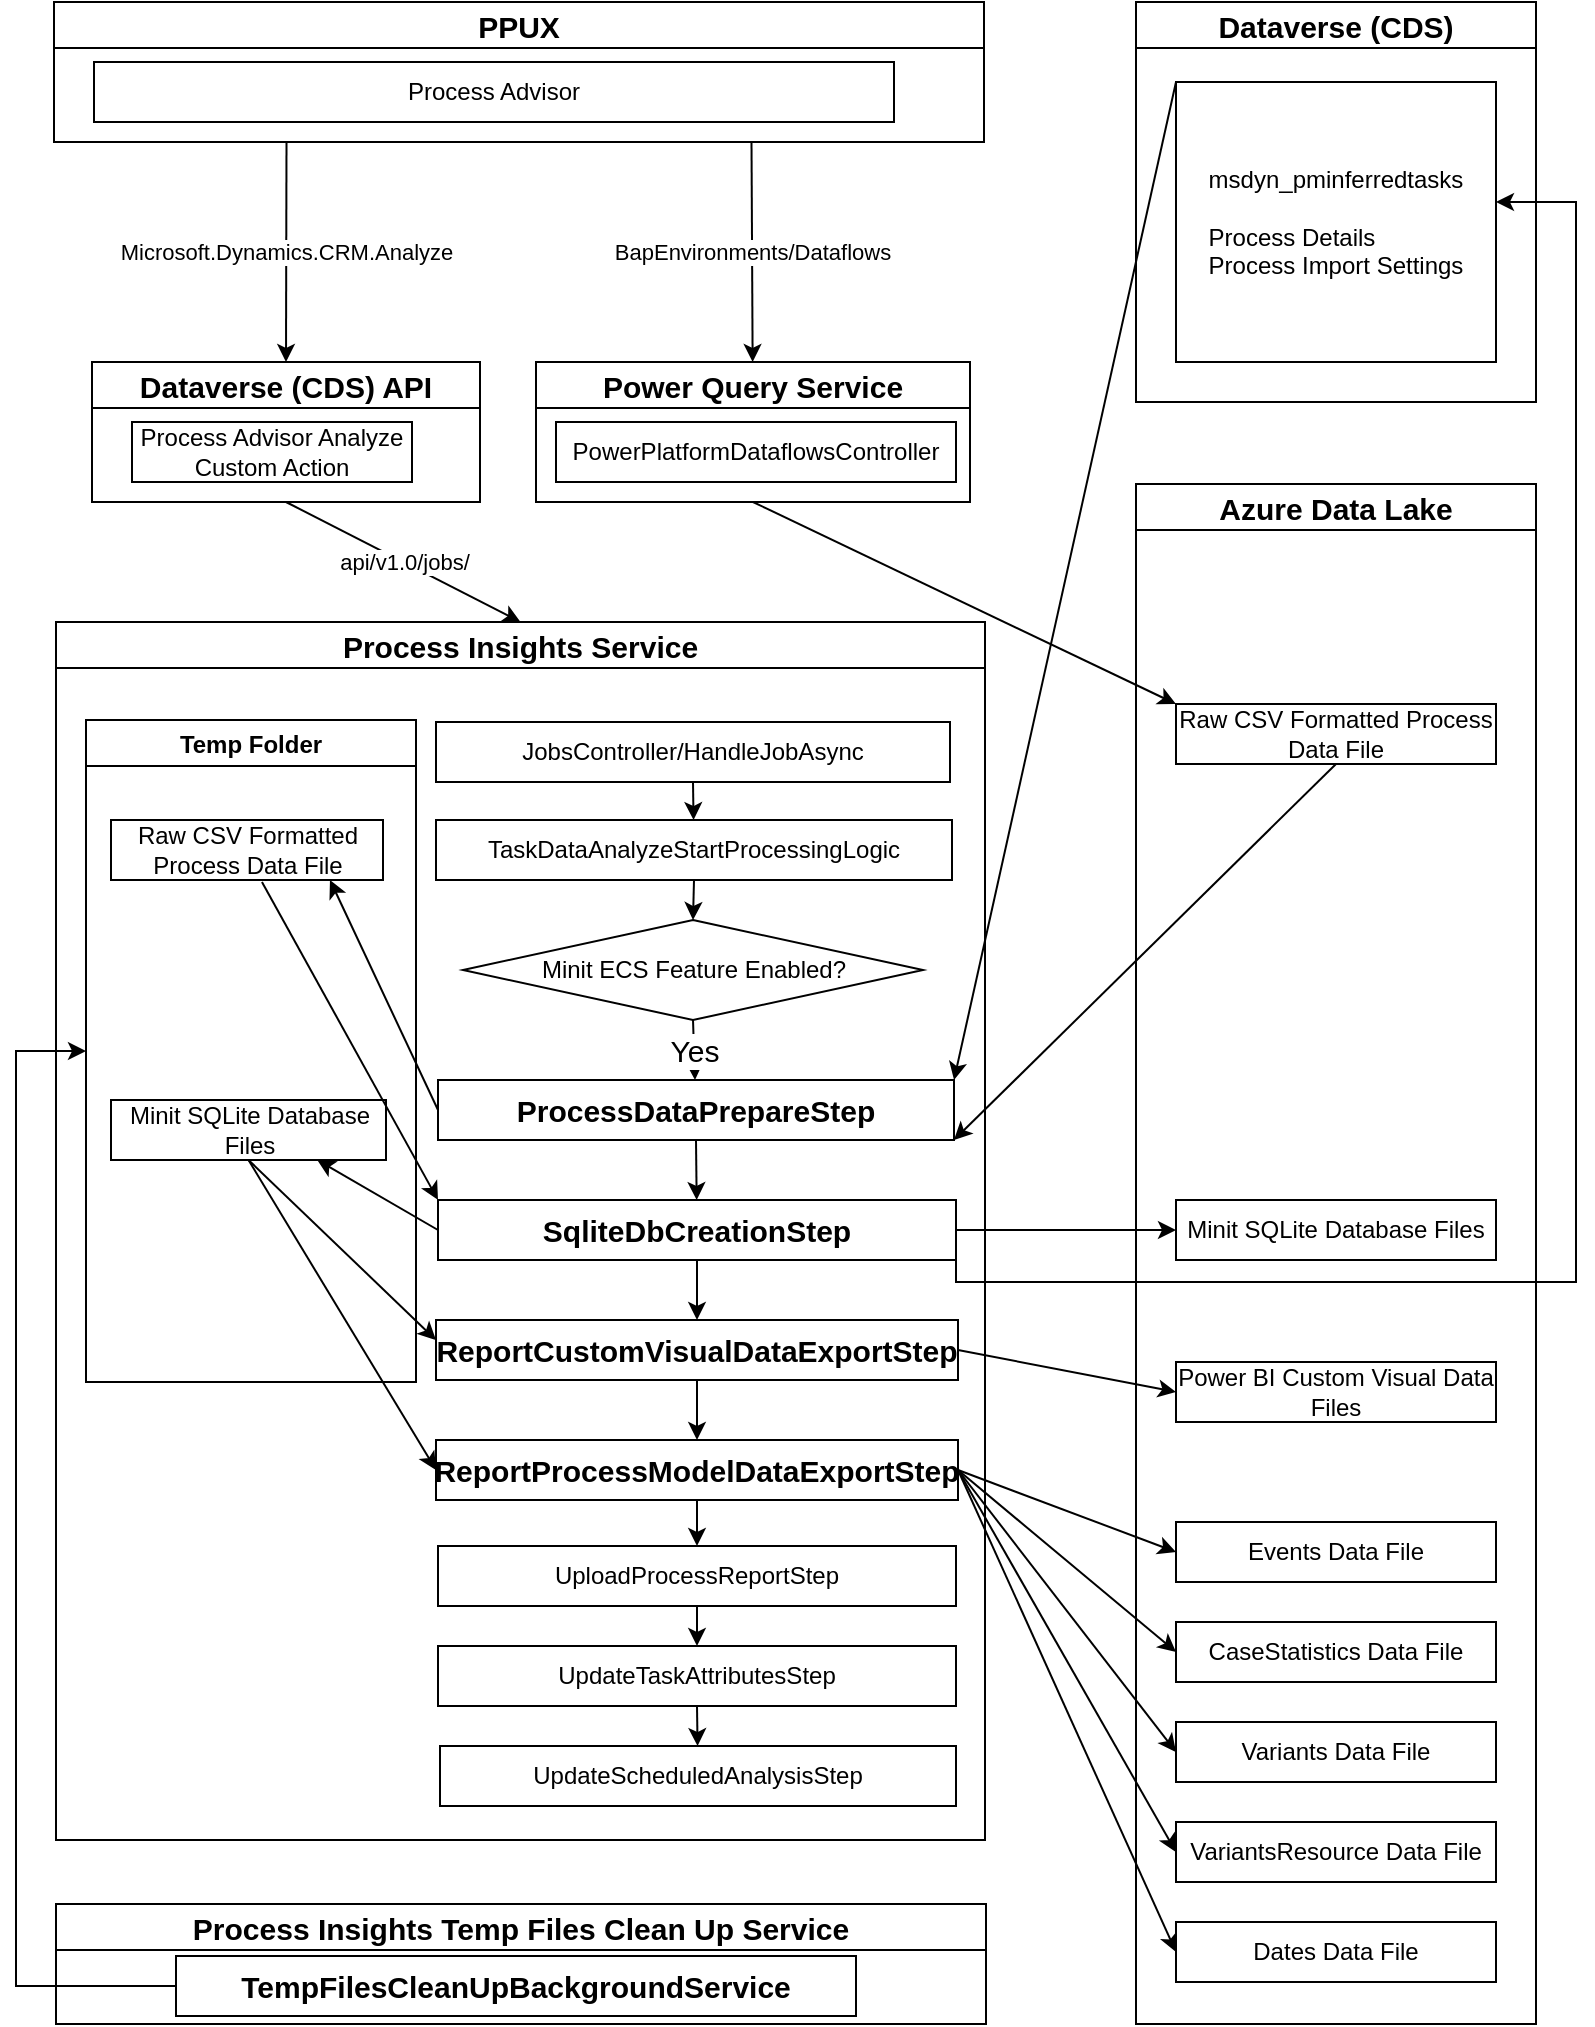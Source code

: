 <mxfile version="20.0.4" type="github">
  <diagram id="C8j_8flPOBpoar4NSnce" name="Page-1">
    <mxGraphModel dx="2062" dy="1160" grid="1" gridSize="10" guides="1" tooltips="1" connect="1" arrows="1" fold="1" page="1" pageScale="1" pageWidth="850" pageHeight="1100" math="0" shadow="0">
      <root>
        <mxCell id="0" />
        <mxCell id="1" parent="0" />
        <mxCell id="mgipW3gkoZzFsmlLgcQ_-7" value="PPUX" style="swimlane;fontSize=15;" parent="1" vertex="1">
          <mxGeometry x="59" y="40" width="465" height="70" as="geometry" />
        </mxCell>
        <mxCell id="mgipW3gkoZzFsmlLgcQ_-8" value="Process Advisor" style="rounded=0;whiteSpace=wrap;html=1;" parent="mgipW3gkoZzFsmlLgcQ_-7" vertex="1">
          <mxGeometry x="20" y="30" width="400" height="30" as="geometry" />
        </mxCell>
        <mxCell id="mgipW3gkoZzFsmlLgcQ_-9" value="Dataverse (CDS) API" style="swimlane;fontSize=15;" parent="1" vertex="1">
          <mxGeometry x="78" y="220" width="194" height="70" as="geometry" />
        </mxCell>
        <mxCell id="mgipW3gkoZzFsmlLgcQ_-10" value="Process Advisor Analyze Custom Action" style="rounded=0;whiteSpace=wrap;html=1;" parent="mgipW3gkoZzFsmlLgcQ_-9" vertex="1">
          <mxGeometry x="20" y="30" width="140" height="30" as="geometry" />
        </mxCell>
        <mxCell id="mgipW3gkoZzFsmlLgcQ_-11" value="Process Insights Service" style="swimlane;startSize=23;fontSize=15;" parent="1" vertex="1">
          <mxGeometry x="60" y="350" width="464.5" height="609" as="geometry" />
        </mxCell>
        <mxCell id="mgipW3gkoZzFsmlLgcQ_-12" value="JobsController/HandleJobAsync" style="rounded=0;whiteSpace=wrap;html=1;" parent="mgipW3gkoZzFsmlLgcQ_-11" vertex="1">
          <mxGeometry x="190" y="50" width="257" height="30" as="geometry" />
        </mxCell>
        <mxCell id="mgipW3gkoZzFsmlLgcQ_-15" value="TaskDataAnalyzeStartProcessingLogic" style="rounded=0;whiteSpace=wrap;html=1;" parent="mgipW3gkoZzFsmlLgcQ_-11" vertex="1">
          <mxGeometry x="190" y="99" width="258" height="30" as="geometry" />
        </mxCell>
        <mxCell id="mgipW3gkoZzFsmlLgcQ_-16" value="&lt;b&gt;&lt;font style=&quot;font-size: 15px;&quot;&gt;ProcessDataPrepareStep&lt;/font&gt;&lt;/b&gt;" style="rounded=0;whiteSpace=wrap;html=1;" parent="mgipW3gkoZzFsmlLgcQ_-11" vertex="1">
          <mxGeometry x="191" y="229" width="258" height="30" as="geometry" />
        </mxCell>
        <mxCell id="mgipW3gkoZzFsmlLgcQ_-17" value="SqliteDbCreationStep" style="rounded=0;whiteSpace=wrap;html=1;fontStyle=1;fontSize=15;" parent="mgipW3gkoZzFsmlLgcQ_-11" vertex="1">
          <mxGeometry x="191" y="289" width="259" height="30" as="geometry" />
        </mxCell>
        <mxCell id="mgipW3gkoZzFsmlLgcQ_-18" value="ReportCustomVisualDataExportStep" style="rounded=0;whiteSpace=wrap;html=1;fontStyle=1;fontSize=15;" parent="mgipW3gkoZzFsmlLgcQ_-11" vertex="1">
          <mxGeometry x="190" y="349" width="261" height="30" as="geometry" />
        </mxCell>
        <mxCell id="mgipW3gkoZzFsmlLgcQ_-20" value="UploadProcessReportStep" style="rounded=0;whiteSpace=wrap;html=1;" parent="mgipW3gkoZzFsmlLgcQ_-11" vertex="1">
          <mxGeometry x="191" y="462" width="259" height="30" as="geometry" />
        </mxCell>
        <mxCell id="mgipW3gkoZzFsmlLgcQ_-21" value="UpdateTaskAttributesStep" style="rounded=0;whiteSpace=wrap;html=1;" parent="mgipW3gkoZzFsmlLgcQ_-11" vertex="1">
          <mxGeometry x="191" y="512" width="259" height="30" as="geometry" />
        </mxCell>
        <mxCell id="mgipW3gkoZzFsmlLgcQ_-22" value="UpdateScheduledAnalysisStep" style="rounded=0;whiteSpace=wrap;html=1;" parent="mgipW3gkoZzFsmlLgcQ_-11" vertex="1">
          <mxGeometry x="192" y="562" width="258" height="30" as="geometry" />
        </mxCell>
        <mxCell id="mgipW3gkoZzFsmlLgcQ_-41" value="ReportProcessModelDataExportStep" style="rounded=0;whiteSpace=wrap;html=1;fontStyle=1;fontSize=15;" parent="mgipW3gkoZzFsmlLgcQ_-11" vertex="1">
          <mxGeometry x="190" y="409" width="261" height="30" as="geometry" />
        </mxCell>
        <mxCell id="mgipW3gkoZzFsmlLgcQ_-57" value="" style="endArrow=classic;html=1;rounded=0;fontSize=15;exitX=0.5;exitY=1;exitDx=0;exitDy=0;" parent="mgipW3gkoZzFsmlLgcQ_-11" source="mgipW3gkoZzFsmlLgcQ_-12" target="mgipW3gkoZzFsmlLgcQ_-15" edge="1">
          <mxGeometry width="50" height="50" relative="1" as="geometry">
            <mxPoint x="-111" y="249" as="sourcePoint" />
            <mxPoint x="-61" y="199" as="targetPoint" />
          </mxGeometry>
        </mxCell>
        <mxCell id="mgipW3gkoZzFsmlLgcQ_-58" value="Yes" style="endArrow=classic;html=1;rounded=0;fontSize=15;exitX=0.5;exitY=1;exitDx=0;exitDy=0;startArrow=none;" parent="mgipW3gkoZzFsmlLgcQ_-11" source="HX2eNsr1KpRsJnRnEc4r-12" target="mgipW3gkoZzFsmlLgcQ_-16" edge="1">
          <mxGeometry width="50" height="50" relative="1" as="geometry">
            <mxPoint x="195" y="91" as="sourcePoint" />
            <mxPoint x="380" y="249" as="targetPoint" />
          </mxGeometry>
        </mxCell>
        <mxCell id="mgipW3gkoZzFsmlLgcQ_-60" value="" style="endArrow=classic;html=1;rounded=0;fontSize=15;exitX=0.5;exitY=1;exitDx=0;exitDy=0;" parent="mgipW3gkoZzFsmlLgcQ_-11" source="mgipW3gkoZzFsmlLgcQ_-16" target="mgipW3gkoZzFsmlLgcQ_-17" edge="1">
          <mxGeometry width="50" height="50" relative="1" as="geometry">
            <mxPoint x="-101" y="379" as="sourcePoint" />
            <mxPoint x="-51" y="329" as="targetPoint" />
          </mxGeometry>
        </mxCell>
        <mxCell id="mgipW3gkoZzFsmlLgcQ_-61" value="" style="endArrow=classic;html=1;rounded=0;fontSize=15;exitX=0.5;exitY=1;exitDx=0;exitDy=0;" parent="mgipW3gkoZzFsmlLgcQ_-11" source="mgipW3gkoZzFsmlLgcQ_-17" target="mgipW3gkoZzFsmlLgcQ_-18" edge="1">
          <mxGeometry width="50" height="50" relative="1" as="geometry">
            <mxPoint x="-11" y="439" as="sourcePoint" />
            <mxPoint x="39" y="389" as="targetPoint" />
          </mxGeometry>
        </mxCell>
        <mxCell id="mgipW3gkoZzFsmlLgcQ_-62" value="" style="endArrow=classic;html=1;rounded=0;fontSize=15;exitX=0.5;exitY=1;exitDx=0;exitDy=0;entryX=0.5;entryY=0;entryDx=0;entryDy=0;" parent="mgipW3gkoZzFsmlLgcQ_-11" source="mgipW3gkoZzFsmlLgcQ_-18" target="mgipW3gkoZzFsmlLgcQ_-41" edge="1">
          <mxGeometry width="50" height="50" relative="1" as="geometry">
            <mxPoint x="-51" y="469" as="sourcePoint" />
            <mxPoint x="-1" y="419" as="targetPoint" />
          </mxGeometry>
        </mxCell>
        <mxCell id="mgipW3gkoZzFsmlLgcQ_-64" value="" style="endArrow=classic;html=1;rounded=0;fontSize=15;exitX=0.5;exitY=1;exitDx=0;exitDy=0;entryX=0.5;entryY=0;entryDx=0;entryDy=0;" parent="mgipW3gkoZzFsmlLgcQ_-11" source="mgipW3gkoZzFsmlLgcQ_-20" target="mgipW3gkoZzFsmlLgcQ_-21" edge="1">
          <mxGeometry width="50" height="50" relative="1" as="geometry">
            <mxPoint x="-61" y="579" as="sourcePoint" />
            <mxPoint x="-11" y="529" as="targetPoint" />
          </mxGeometry>
        </mxCell>
        <mxCell id="mgipW3gkoZzFsmlLgcQ_-65" value="" style="endArrow=classic;html=1;rounded=0;fontSize=15;exitX=0.5;exitY=1;exitDx=0;exitDy=0;" parent="mgipW3gkoZzFsmlLgcQ_-11" source="mgipW3gkoZzFsmlLgcQ_-21" target="mgipW3gkoZzFsmlLgcQ_-22" edge="1">
          <mxGeometry width="50" height="50" relative="1" as="geometry">
            <mxPoint x="-61" y="629" as="sourcePoint" />
            <mxPoint x="-11" y="579" as="targetPoint" />
          </mxGeometry>
        </mxCell>
        <mxCell id="HX2eNsr1KpRsJnRnEc4r-9" value="Temp Folder" style="swimlane;startSize=23;" parent="mgipW3gkoZzFsmlLgcQ_-11" vertex="1">
          <mxGeometry x="15" y="49" width="165" height="331" as="geometry" />
        </mxCell>
        <mxCell id="HX2eNsr1KpRsJnRnEc4r-10" value="Raw CSV Formatted Process Data File" style="rounded=0;whiteSpace=wrap;html=1;" parent="HX2eNsr1KpRsJnRnEc4r-9" vertex="1">
          <mxGeometry x="12.5" y="50" width="136" height="30" as="geometry" />
        </mxCell>
        <mxCell id="HX2eNsr1KpRsJnRnEc4r-11" value="Minit SQLite Database Files" style="rounded=0;whiteSpace=wrap;html=1;" parent="HX2eNsr1KpRsJnRnEc4r-9" vertex="1">
          <mxGeometry x="12.5" y="190" width="137.5" height="30" as="geometry" />
        </mxCell>
        <mxCell id="HX2eNsr1KpRsJnRnEc4r-12" value="Minit ECS Feature Enabled?" style="rhombus;whiteSpace=wrap;html=1;" parent="mgipW3gkoZzFsmlLgcQ_-11" vertex="1">
          <mxGeometry x="203.5" y="149" width="230" height="50" as="geometry" />
        </mxCell>
        <mxCell id="HX2eNsr1KpRsJnRnEc4r-14" value="" style="endArrow=classic;html=1;rounded=0;entryX=0.5;entryY=0;entryDx=0;entryDy=0;exitX=0.5;exitY=1;exitDx=0;exitDy=0;" parent="mgipW3gkoZzFsmlLgcQ_-11" source="mgipW3gkoZzFsmlLgcQ_-15" target="HX2eNsr1KpRsJnRnEc4r-12" edge="1">
          <mxGeometry width="50" height="50" relative="1" as="geometry">
            <mxPoint x="80" y="319" as="sourcePoint" />
            <mxPoint x="130" y="269" as="targetPoint" />
          </mxGeometry>
        </mxCell>
        <mxCell id="HX2eNsr1KpRsJnRnEc4r-17" value="" style="endArrow=classic;html=1;rounded=0;fontSize=15;entryX=0.805;entryY=1;entryDx=0;entryDy=0;exitX=0;exitY=0.5;exitDx=0;exitDy=0;entryPerimeter=0;" parent="mgipW3gkoZzFsmlLgcQ_-11" source="mgipW3gkoZzFsmlLgcQ_-16" target="HX2eNsr1KpRsJnRnEc4r-10" edge="1">
          <mxGeometry width="50" height="50" relative="1" as="geometry">
            <mxPoint x="-80" y="379" as="sourcePoint" />
            <mxPoint x="-30" y="329" as="targetPoint" />
          </mxGeometry>
        </mxCell>
        <mxCell id="HX2eNsr1KpRsJnRnEc4r-18" value="" style="endArrow=classic;html=1;rounded=0;fontSize=15;entryX=0.75;entryY=1;entryDx=0;entryDy=0;exitX=0;exitY=0.5;exitDx=0;exitDy=0;" parent="mgipW3gkoZzFsmlLgcQ_-11" source="mgipW3gkoZzFsmlLgcQ_-17" target="HX2eNsr1KpRsJnRnEc4r-11" edge="1">
          <mxGeometry width="50" height="50" relative="1" as="geometry">
            <mxPoint x="20" y="759" as="sourcePoint" />
            <mxPoint x="70" y="709" as="targetPoint" />
          </mxGeometry>
        </mxCell>
        <mxCell id="HX2eNsr1KpRsJnRnEc4r-19" value="" style="endArrow=classic;html=1;rounded=0;fontSize=15;entryX=0;entryY=0.333;entryDx=0;entryDy=0;entryPerimeter=0;exitX=0.5;exitY=1;exitDx=0;exitDy=0;" parent="mgipW3gkoZzFsmlLgcQ_-11" source="HX2eNsr1KpRsJnRnEc4r-11" target="mgipW3gkoZzFsmlLgcQ_-18" edge="1">
          <mxGeometry width="50" height="50" relative="1" as="geometry">
            <mxPoint x="-160" y="669" as="sourcePoint" />
            <mxPoint x="-110" y="619" as="targetPoint" />
          </mxGeometry>
        </mxCell>
        <mxCell id="HX2eNsr1KpRsJnRnEc4r-20" value="" style="endArrow=classic;html=1;rounded=0;fontSize=15;exitX=0.5;exitY=1;exitDx=0;exitDy=0;entryX=0;entryY=0.5;entryDx=0;entryDy=0;" parent="mgipW3gkoZzFsmlLgcQ_-11" source="HX2eNsr1KpRsJnRnEc4r-11" target="mgipW3gkoZzFsmlLgcQ_-41" edge="1">
          <mxGeometry width="50" height="50" relative="1" as="geometry">
            <mxPoint y="759" as="sourcePoint" />
            <mxPoint x="50" y="709" as="targetPoint" />
          </mxGeometry>
        </mxCell>
        <mxCell id="HX2eNsr1KpRsJnRnEc4r-24" value="" style="endArrow=classic;html=1;rounded=0;fontSize=15;exitX=0.5;exitY=1;exitDx=0;exitDy=0;entryX=0.5;entryY=0;entryDx=0;entryDy=0;" parent="mgipW3gkoZzFsmlLgcQ_-11" source="mgipW3gkoZzFsmlLgcQ_-41" target="mgipW3gkoZzFsmlLgcQ_-20" edge="1">
          <mxGeometry width="50" height="50" relative="1" as="geometry">
            <mxPoint x="320.5" y="499" as="sourcePoint" />
            <mxPoint x="340" y="739" as="targetPoint" />
          </mxGeometry>
        </mxCell>
        <mxCell id="HX2eNsr1KpRsJnRnEc4r-26" value="" style="endArrow=classic;html=1;rounded=0;fontSize=15;entryX=0;entryY=0;entryDx=0;entryDy=0;exitX=0.555;exitY=1.033;exitDx=0;exitDy=0;exitPerimeter=0;" parent="mgipW3gkoZzFsmlLgcQ_-11" source="HX2eNsr1KpRsJnRnEc4r-10" target="mgipW3gkoZzFsmlLgcQ_-17" edge="1">
          <mxGeometry width="50" height="50" relative="1" as="geometry">
            <mxPoint x="-270" y="339" as="sourcePoint" />
            <mxPoint x="-220" y="289" as="targetPoint" />
          </mxGeometry>
        </mxCell>
        <mxCell id="mgipW3gkoZzFsmlLgcQ_-13" value="Microsoft.Dynamics.CRM.Analyze" style="endArrow=classic;html=1;rounded=0;entryX=0.5;entryY=0;entryDx=0;entryDy=0;exitX=0.25;exitY=1;exitDx=0;exitDy=0;" parent="1" source="mgipW3gkoZzFsmlLgcQ_-7" target="mgipW3gkoZzFsmlLgcQ_-9" edge="1">
          <mxGeometry width="50" height="50" relative="1" as="geometry">
            <mxPoint x="-30" y="230" as="sourcePoint" />
            <mxPoint x="20" y="180" as="targetPoint" />
          </mxGeometry>
        </mxCell>
        <mxCell id="mgipW3gkoZzFsmlLgcQ_-14" value="api/v1.0/jobs/" style="endArrow=classic;html=1;rounded=0;entryX=0.5;entryY=0;entryDx=0;entryDy=0;exitX=0.5;exitY=1;exitDx=0;exitDy=0;" parent="1" source="mgipW3gkoZzFsmlLgcQ_-9" target="mgipW3gkoZzFsmlLgcQ_-11" edge="1">
          <mxGeometry width="50" height="50" relative="1" as="geometry">
            <mxPoint y="480" as="sourcePoint" />
            <mxPoint x="50" y="430" as="targetPoint" />
          </mxGeometry>
        </mxCell>
        <mxCell id="mgipW3gkoZzFsmlLgcQ_-25" value="Dataverse (CDS)" style="swimlane;fontSize=15;" parent="1" vertex="1">
          <mxGeometry x="600" y="40" width="200" height="200" as="geometry" />
        </mxCell>
        <mxCell id="mgipW3gkoZzFsmlLgcQ_-28" value="msdyn_pminferredtasks&lt;br&gt;&lt;div style=&quot;text-align: left;&quot;&gt;&lt;br&gt;&lt;/div&gt;&lt;div style=&quot;text-align: left;&quot;&gt;Process Details&lt;/div&gt;&lt;div style=&quot;text-align: left;&quot;&gt;Process Import Settings&lt;/div&gt;" style="rounded=0;whiteSpace=wrap;html=1;" parent="mgipW3gkoZzFsmlLgcQ_-25" vertex="1">
          <mxGeometry x="20" y="40" width="160" height="140" as="geometry" />
        </mxCell>
        <mxCell id="mgipW3gkoZzFsmlLgcQ_-26" value="Azure Data Lake" style="swimlane;fontSize=15;" parent="1" vertex="1">
          <mxGeometry x="600" y="281" width="200" height="770" as="geometry" />
        </mxCell>
        <mxCell id="mgipW3gkoZzFsmlLgcQ_-29" value="Raw CSV Formatted Process Data File" style="rounded=0;whiteSpace=wrap;html=1;" parent="mgipW3gkoZzFsmlLgcQ_-26" vertex="1">
          <mxGeometry x="20" y="110" width="160" height="30" as="geometry" />
        </mxCell>
        <mxCell id="mgipW3gkoZzFsmlLgcQ_-45" value="Events Data File" style="rounded=0;whiteSpace=wrap;html=1;" parent="mgipW3gkoZzFsmlLgcQ_-26" vertex="1">
          <mxGeometry x="20" y="519" width="160" height="30" as="geometry" />
        </mxCell>
        <mxCell id="mgipW3gkoZzFsmlLgcQ_-46" value="Variants Data File" style="rounded=0;whiteSpace=wrap;html=1;" parent="mgipW3gkoZzFsmlLgcQ_-26" vertex="1">
          <mxGeometry x="20" y="619" width="160" height="30" as="geometry" />
        </mxCell>
        <mxCell id="mgipW3gkoZzFsmlLgcQ_-48" value="CaseStatistics Data File" style="rounded=0;whiteSpace=wrap;html=1;" parent="mgipW3gkoZzFsmlLgcQ_-26" vertex="1">
          <mxGeometry x="20" y="569" width="160" height="30" as="geometry" />
        </mxCell>
        <mxCell id="mgipW3gkoZzFsmlLgcQ_-49" value="VariantsResource Data File" style="rounded=0;whiteSpace=wrap;html=1;" parent="mgipW3gkoZzFsmlLgcQ_-26" vertex="1">
          <mxGeometry x="20" y="669" width="160" height="30" as="geometry" />
        </mxCell>
        <mxCell id="mgipW3gkoZzFsmlLgcQ_-50" value="Power BI Custom Visual Data Files" style="rounded=0;whiteSpace=wrap;html=1;" parent="mgipW3gkoZzFsmlLgcQ_-26" vertex="1">
          <mxGeometry x="20" y="439" width="160" height="30" as="geometry" />
        </mxCell>
        <mxCell id="HX2eNsr1KpRsJnRnEc4r-1" value="Minit SQLite Database Files" style="rounded=0;whiteSpace=wrap;html=1;" parent="mgipW3gkoZzFsmlLgcQ_-26" vertex="1">
          <mxGeometry x="20" y="358" width="160" height="30" as="geometry" />
        </mxCell>
        <mxCell id="HX2eNsr1KpRsJnRnEc4r-2" value="Dates Data File" style="rounded=0;whiteSpace=wrap;html=1;" parent="mgipW3gkoZzFsmlLgcQ_-26" vertex="1">
          <mxGeometry x="20" y="719" width="160" height="30" as="geometry" />
        </mxCell>
        <mxCell id="mgipW3gkoZzFsmlLgcQ_-30" value="Power Query Service" style="swimlane;fontSize=15;" parent="1" vertex="1">
          <mxGeometry x="300" y="220" width="217" height="70" as="geometry" />
        </mxCell>
        <mxCell id="mgipW3gkoZzFsmlLgcQ_-31" value="PowerPlatformDataflowsController" style="rounded=0;whiteSpace=wrap;html=1;" parent="mgipW3gkoZzFsmlLgcQ_-30" vertex="1">
          <mxGeometry x="10" y="30" width="200" height="30" as="geometry" />
        </mxCell>
        <mxCell id="mgipW3gkoZzFsmlLgcQ_-32" value="BapEnvironments/Dataflows" style="endArrow=classic;html=1;rounded=0;exitX=0.75;exitY=1;exitDx=0;exitDy=0;" parent="1" source="mgipW3gkoZzFsmlLgcQ_-7" target="mgipW3gkoZzFsmlLgcQ_-30" edge="1">
          <mxGeometry width="50" height="50" relative="1" as="geometry">
            <mxPoint x="480" y="270" as="sourcePoint" />
            <mxPoint x="530" y="220" as="targetPoint" />
          </mxGeometry>
        </mxCell>
        <mxCell id="mgipW3gkoZzFsmlLgcQ_-33" value="" style="endArrow=classic;html=1;rounded=0;exitX=0.5;exitY=1;exitDx=0;exitDy=0;entryX=0;entryY=0;entryDx=0;entryDy=0;" parent="1" source="mgipW3gkoZzFsmlLgcQ_-30" target="mgipW3gkoZzFsmlLgcQ_-29" edge="1">
          <mxGeometry width="50" height="50" relative="1" as="geometry">
            <mxPoint x="470" y="320" as="sourcePoint" />
            <mxPoint x="520" y="270" as="targetPoint" />
          </mxGeometry>
        </mxCell>
        <mxCell id="mgipW3gkoZzFsmlLgcQ_-39" value="" style="endArrow=classic;html=1;rounded=0;exitX=0;exitY=0;exitDx=0;exitDy=0;entryX=1;entryY=0;entryDx=0;entryDy=0;exitPerimeter=0;" parent="1" source="mgipW3gkoZzFsmlLgcQ_-28" target="mgipW3gkoZzFsmlLgcQ_-16" edge="1">
          <mxGeometry width="50" height="50" relative="1" as="geometry">
            <mxPoint x="520" y="110" as="sourcePoint" />
            <mxPoint x="530" y="550" as="targetPoint" />
          </mxGeometry>
        </mxCell>
        <mxCell id="mgipW3gkoZzFsmlLgcQ_-40" value="" style="endArrow=classic;html=1;rounded=0;exitX=0.5;exitY=1;exitDx=0;exitDy=0;entryX=1;entryY=1;entryDx=0;entryDy=0;" parent="1" source="mgipW3gkoZzFsmlLgcQ_-29" target="mgipW3gkoZzFsmlLgcQ_-16" edge="1">
          <mxGeometry width="50" height="50" relative="1" as="geometry">
            <mxPoint x="460" y="600" as="sourcePoint" />
            <mxPoint x="510" y="550" as="targetPoint" />
          </mxGeometry>
        </mxCell>
        <mxCell id="mgipW3gkoZzFsmlLgcQ_-51" value="" style="endArrow=classic;html=1;rounded=0;exitX=1;exitY=0.5;exitDx=0;exitDy=0;entryX=0;entryY=0.5;entryDx=0;entryDy=0;" parent="1" source="mgipW3gkoZzFsmlLgcQ_-41" target="mgipW3gkoZzFsmlLgcQ_-45" edge="1">
          <mxGeometry width="50" height="50" relative="1" as="geometry">
            <mxPoint x="470" y="880" as="sourcePoint" />
            <mxPoint x="520" y="830" as="targetPoint" />
          </mxGeometry>
        </mxCell>
        <mxCell id="mgipW3gkoZzFsmlLgcQ_-52" value="" style="endArrow=classic;html=1;rounded=0;exitX=1;exitY=0.5;exitDx=0;exitDy=0;entryX=0;entryY=0.5;entryDx=0;entryDy=0;" parent="1" source="mgipW3gkoZzFsmlLgcQ_-41" target="mgipW3gkoZzFsmlLgcQ_-48" edge="1">
          <mxGeometry width="50" height="50" relative="1" as="geometry">
            <mxPoint x="470" y="900" as="sourcePoint" />
            <mxPoint x="520" y="850" as="targetPoint" />
          </mxGeometry>
        </mxCell>
        <mxCell id="mgipW3gkoZzFsmlLgcQ_-53" value="" style="endArrow=classic;html=1;rounded=0;exitX=1;exitY=0.5;exitDx=0;exitDy=0;entryX=0;entryY=0.5;entryDx=0;entryDy=0;" parent="1" source="mgipW3gkoZzFsmlLgcQ_-41" target="mgipW3gkoZzFsmlLgcQ_-46" edge="1">
          <mxGeometry width="50" height="50" relative="1" as="geometry">
            <mxPoint x="470" y="950" as="sourcePoint" />
            <mxPoint x="520" y="900" as="targetPoint" />
          </mxGeometry>
        </mxCell>
        <mxCell id="mgipW3gkoZzFsmlLgcQ_-54" value="" style="endArrow=classic;html=1;rounded=0;exitX=1;exitY=0.5;exitDx=0;exitDy=0;entryX=0;entryY=0.5;entryDx=0;entryDy=0;" parent="1" source="mgipW3gkoZzFsmlLgcQ_-41" target="mgipW3gkoZzFsmlLgcQ_-49" edge="1">
          <mxGeometry width="50" height="50" relative="1" as="geometry">
            <mxPoint x="470" y="970" as="sourcePoint" />
            <mxPoint x="520" y="920" as="targetPoint" />
          </mxGeometry>
        </mxCell>
        <mxCell id="mgipW3gkoZzFsmlLgcQ_-55" value="" style="endArrow=classic;html=1;rounded=0;exitX=1;exitY=0.5;exitDx=0;exitDy=0;entryX=0;entryY=0.5;entryDx=0;entryDy=0;" parent="1" source="mgipW3gkoZzFsmlLgcQ_-18" target="mgipW3gkoZzFsmlLgcQ_-50" edge="1">
          <mxGeometry width="50" height="50" relative="1" as="geometry">
            <mxPoint x="480" y="990" as="sourcePoint" />
            <mxPoint x="530" y="940" as="targetPoint" />
          </mxGeometry>
        </mxCell>
        <mxCell id="HX2eNsr1KpRsJnRnEc4r-3" value="" style="endArrow=classic;html=1;rounded=0;entryX=0;entryY=0.5;entryDx=0;entryDy=0;exitX=1;exitY=0.5;exitDx=0;exitDy=0;" parent="1" source="mgipW3gkoZzFsmlLgcQ_-41" target="HX2eNsr1KpRsJnRnEc4r-2" edge="1">
          <mxGeometry width="50" height="50" relative="1" as="geometry">
            <mxPoint x="-20" y="1000" as="sourcePoint" />
            <mxPoint x="30" y="950" as="targetPoint" />
          </mxGeometry>
        </mxCell>
        <mxCell id="HX2eNsr1KpRsJnRnEc4r-4" value="" style="endArrow=classic;html=1;rounded=0;entryX=0;entryY=0.5;entryDx=0;entryDy=0;exitX=1;exitY=0.5;exitDx=0;exitDy=0;" parent="1" source="mgipW3gkoZzFsmlLgcQ_-17" target="HX2eNsr1KpRsJnRnEc4r-1" edge="1">
          <mxGeometry width="50" height="50" relative="1" as="geometry">
            <mxPoint x="480" y="670" as="sourcePoint" />
            <mxPoint x="530" y="620" as="targetPoint" />
          </mxGeometry>
        </mxCell>
        <mxCell id="HX2eNsr1KpRsJnRnEc4r-25" value="" style="endArrow=classic;html=1;rounded=0;fontSize=15;exitX=1;exitY=0.75;exitDx=0;exitDy=0;edgeStyle=orthogonalEdgeStyle;" parent="1" source="mgipW3gkoZzFsmlLgcQ_-17" edge="1">
          <mxGeometry width="50" height="50" relative="1" as="geometry">
            <mxPoint x="900" y="730" as="sourcePoint" />
            <mxPoint x="780" y="140" as="targetPoint" />
            <Array as="points">
              <mxPoint x="510" y="680" />
              <mxPoint x="820" y="680" />
              <mxPoint x="820" y="140" />
            </Array>
          </mxGeometry>
        </mxCell>
        <mxCell id="MZa1l0D0yRa2et-ZG17w-5" value="Process Insights Temp Files Clean Up Service" style="swimlane;fontSize=15;" vertex="1" parent="1">
          <mxGeometry x="60" y="991" width="465" height="60" as="geometry" />
        </mxCell>
        <mxCell id="MZa1l0D0yRa2et-ZG17w-7" value="TempFilesCleanUpBackgroundService" style="rounded=0;whiteSpace=wrap;html=1;fontStyle=1;fontSize=15;" vertex="1" parent="MZa1l0D0yRa2et-ZG17w-5">
          <mxGeometry x="60" y="26" width="340" height="30" as="geometry" />
        </mxCell>
        <mxCell id="MZa1l0D0yRa2et-ZG17w-8" value="" style="endArrow=classic;html=1;rounded=0;fontSize=15;exitX=0;exitY=0.5;exitDx=0;exitDy=0;entryX=0;entryY=0.5;entryDx=0;entryDy=0;edgeStyle=orthogonalEdgeStyle;" edge="1" parent="1" source="MZa1l0D0yRa2et-ZG17w-7" target="HX2eNsr1KpRsJnRnEc4r-9">
          <mxGeometry width="50" height="50" relative="1" as="geometry">
            <mxPoint x="-30" y="990" as="sourcePoint" />
            <mxPoint x="20" y="940" as="targetPoint" />
            <Array as="points">
              <mxPoint x="40" y="1032" />
              <mxPoint x="40" y="565" />
            </Array>
          </mxGeometry>
        </mxCell>
      </root>
    </mxGraphModel>
  </diagram>
</mxfile>
